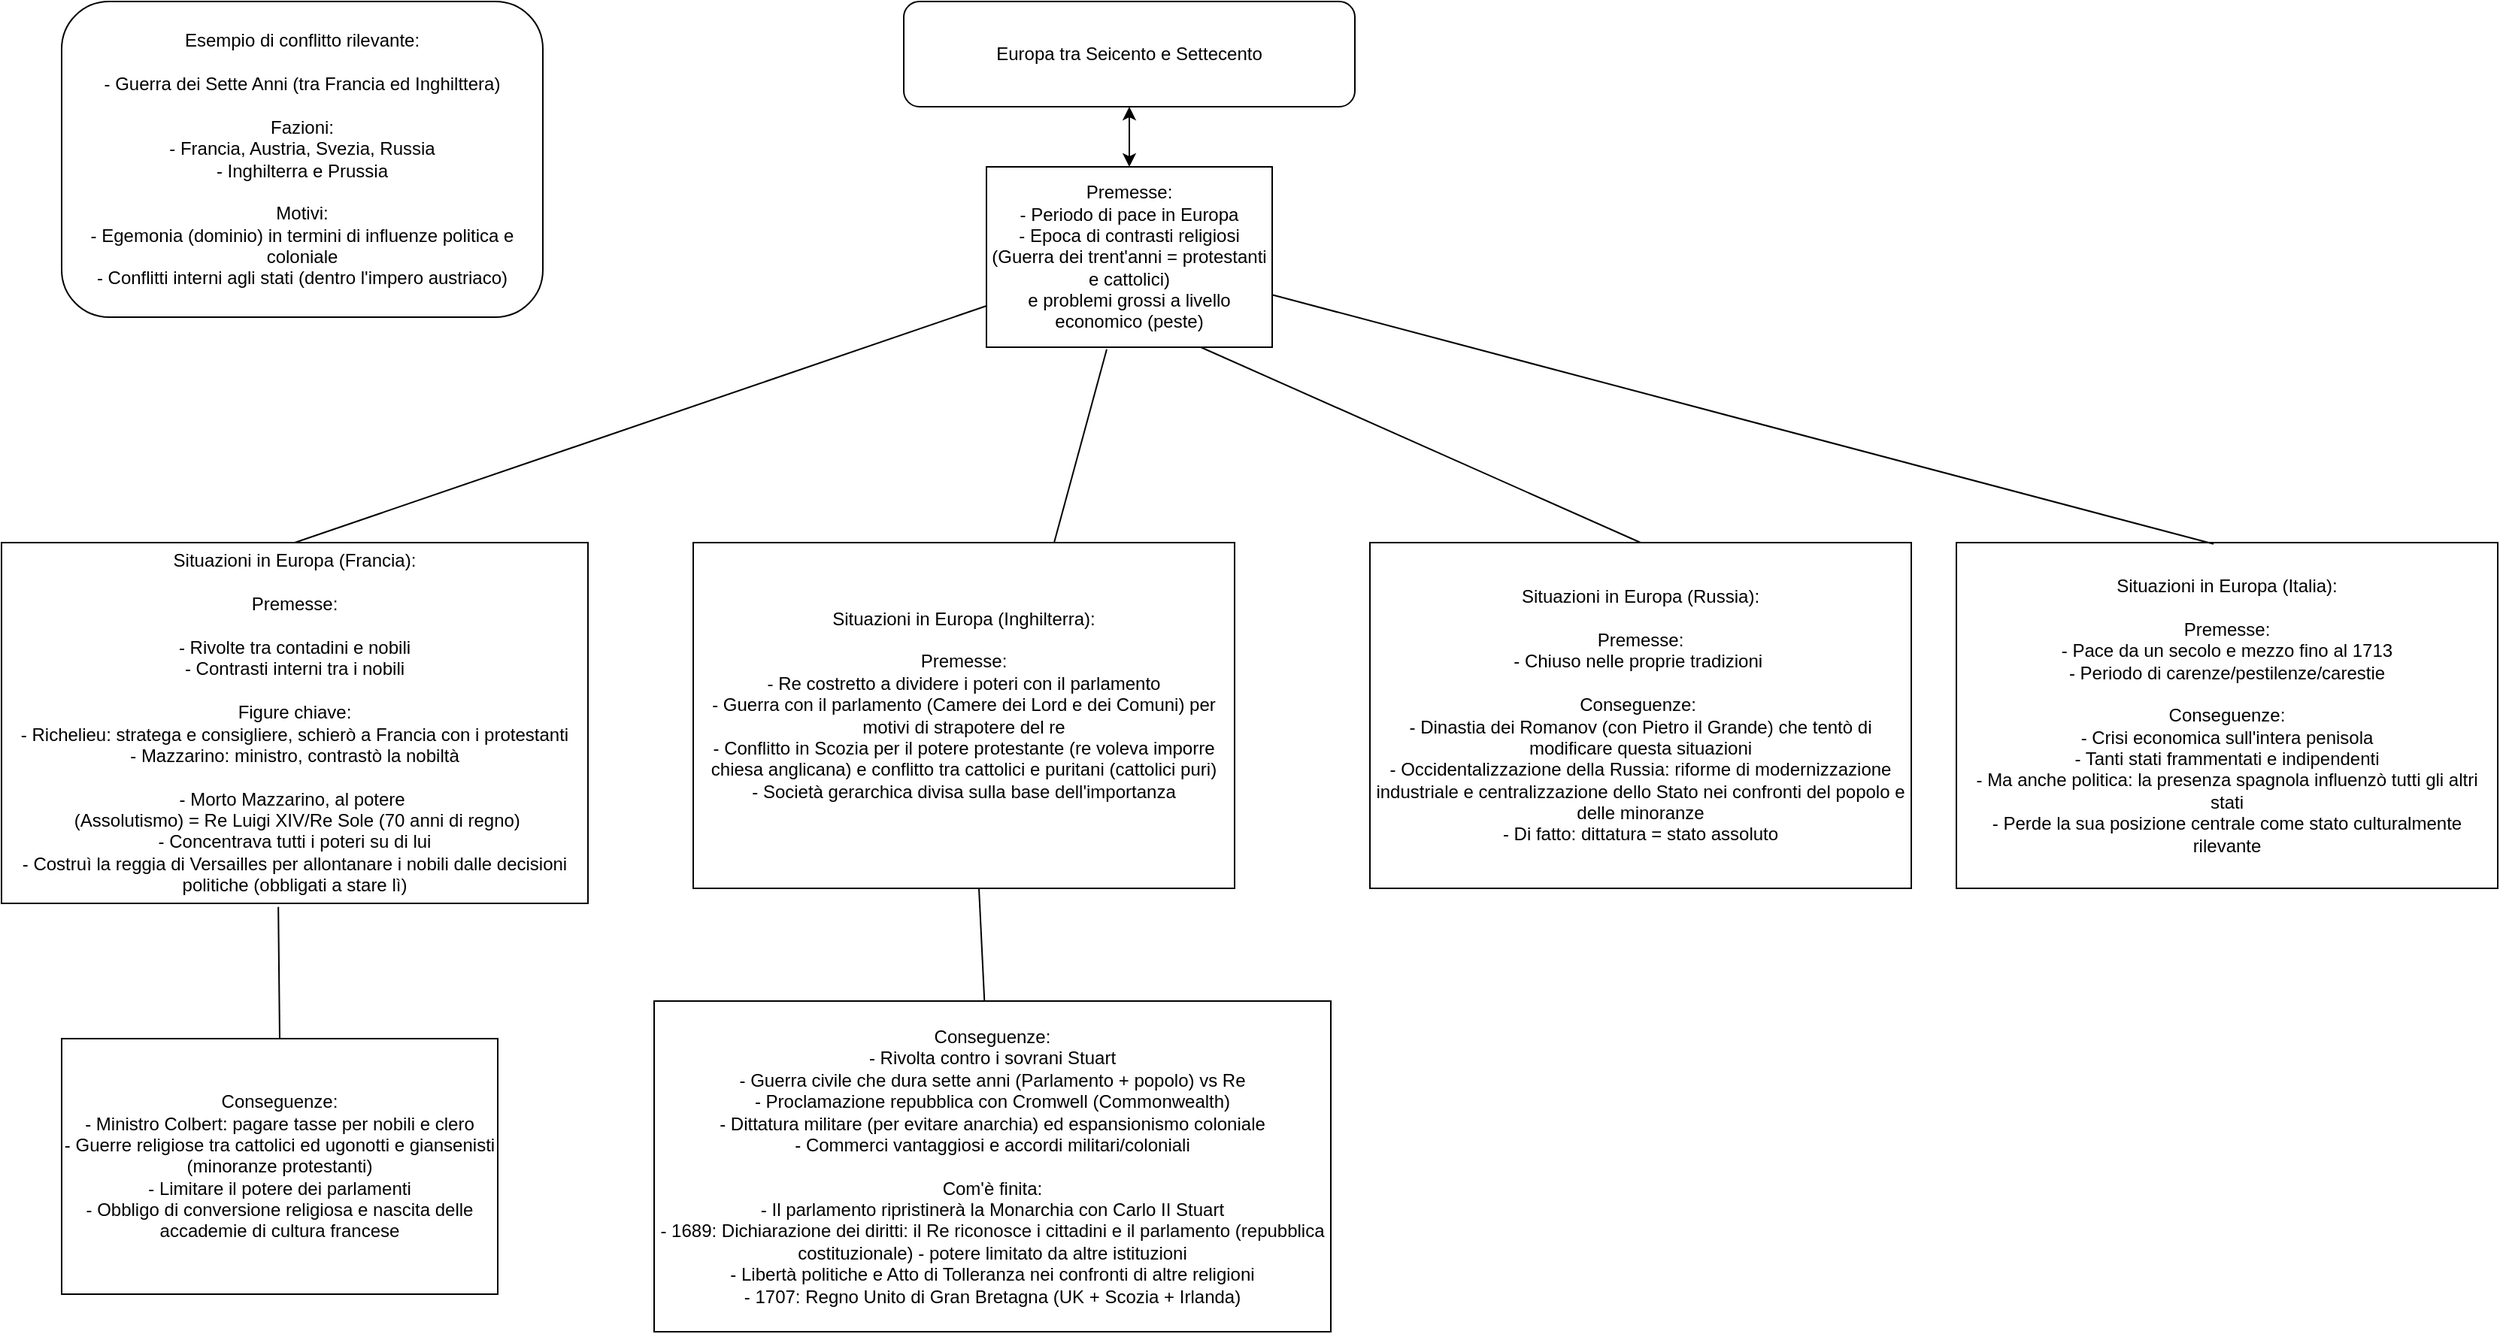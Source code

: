 <mxfile version="22.0.3" type="device">
  <diagram name="Pagina-1" id="YzWQodzD78JNeDAUSXoz">
    <mxGraphModel dx="4052" dy="1553" grid="1" gridSize="10" guides="1" tooltips="1" connect="1" arrows="1" fold="1" page="1" pageScale="1" pageWidth="827" pageHeight="1169" math="0" shadow="0">
      <root>
        <mxCell id="0" />
        <mxCell id="1" parent="0" />
        <mxCell id="W4hK1kKLMmYzM6_NeAK5-2" value="&lt;font style=&quot;font-size: 12px;&quot;&gt;Europa tra Seicento e Settecento&lt;/font&gt;" style="rounded=1;whiteSpace=wrap;html=1;" vertex="1" parent="1">
          <mxGeometry x="580" y="30" width="300" height="70" as="geometry" />
        </mxCell>
        <mxCell id="W4hK1kKLMmYzM6_NeAK5-3" value="Premesse:&lt;br&gt;- Periodo di pace in Europa&lt;br&gt;- Epoca di contrasti religiosi (Guerra dei trent&#39;anni = protestanti e cattolici)&lt;br&gt;e problemi grossi a livello economico (peste)" style="rounded=0;whiteSpace=wrap;html=1;" vertex="1" parent="1">
          <mxGeometry x="635" y="140" width="190" height="120" as="geometry" />
        </mxCell>
        <mxCell id="W4hK1kKLMmYzM6_NeAK5-4" value="Situazioni in Europa (Francia):&lt;br&gt;&lt;br&gt;Premesse:&lt;br&gt;&lt;br&gt;- Rivolte tra contadini e nobili&lt;br&gt;- Contrasti interni tra i nobili&lt;br&gt;&lt;br&gt;Figure chiave:&lt;br&gt;- Richelieu: stratega e consigliere, schierò a Francia con i protestanti&lt;br&gt;- Mazzarino: ministro, contrastò la nobiltà&lt;br&gt;&lt;br&gt;- Morto Mazzarino, al potere&amp;nbsp;&lt;br&gt;&amp;nbsp;(Assolutismo) = Re Luigi XIV/Re Sole (70 anni di regno)&lt;br style=&quot;border-color: var(--border-color);&quot;&gt;- Concentrava tutti i poteri su di lui&lt;br&gt;- Costruì la reggia di Versailles per allontanare i nobili dalle decisioni politiche (obbligati a stare lì)" style="rounded=0;whiteSpace=wrap;html=1;" vertex="1" parent="1">
          <mxGeometry x="-20" y="390" width="390" height="240" as="geometry" />
        </mxCell>
        <mxCell id="W4hK1kKLMmYzM6_NeAK5-5" value="" style="endArrow=classic;startArrow=classic;html=1;rounded=0;exitX=0.5;exitY=0;exitDx=0;exitDy=0;" edge="1" parent="1" source="W4hK1kKLMmYzM6_NeAK5-3" target="W4hK1kKLMmYzM6_NeAK5-2">
          <mxGeometry width="50" height="50" relative="1" as="geometry">
            <mxPoint x="706.25" y="260" as="sourcePoint" />
            <mxPoint x="756.25" y="210" as="targetPoint" />
          </mxGeometry>
        </mxCell>
        <mxCell id="W4hK1kKLMmYzM6_NeAK5-6" value="" style="endArrow=none;html=1;rounded=0;exitX=0.5;exitY=0;exitDx=0;exitDy=0;" edge="1" parent="1" source="W4hK1kKLMmYzM6_NeAK5-4" target="W4hK1kKLMmYzM6_NeAK5-3">
          <mxGeometry width="50" height="50" relative="1" as="geometry">
            <mxPoint x="390" y="540" as="sourcePoint" />
            <mxPoint x="440" y="490" as="targetPoint" />
          </mxGeometry>
        </mxCell>
        <mxCell id="W4hK1kKLMmYzM6_NeAK5-7" value="Situazioni in Europa (Inghilterra):&lt;br&gt;&lt;br&gt;Premesse:&lt;br&gt;- Re costretto a dividere i poteri con il parlamento&lt;br&gt;- Guerra con il parlamento (Camere dei Lord e dei Comuni) per motivi di strapotere del re&lt;br&gt;- Conflitto in Scozia per il potere protestante (re voleva imporre chiesa anglicana) e conflitto tra cattolici e puritani (cattolici puri)&lt;br&gt;- Società gerarchica divisa sulla base dell&#39;importanza&lt;br&gt;&lt;br&gt;" style="rounded=0;whiteSpace=wrap;html=1;" vertex="1" parent="1">
          <mxGeometry x="440" y="390" width="360" height="230" as="geometry" />
        </mxCell>
        <mxCell id="W4hK1kKLMmYzM6_NeAK5-8" value="Conseguenze:&lt;br&gt;- Ministro Colbert: pagare tasse per nobili e clero&lt;br&gt;- Guerre religiose tra cattolici ed ugonotti e giansenisti (minoranze protestanti)&lt;br&gt;- Limitare il potere dei parlamenti&lt;br&gt;- Obbligo di conversione religiosa e nascita delle accademie di cultura francese" style="rounded=0;whiteSpace=wrap;html=1;" vertex="1" parent="1">
          <mxGeometry x="20" y="720" width="290" height="170" as="geometry" />
        </mxCell>
        <mxCell id="W4hK1kKLMmYzM6_NeAK5-9" value="" style="endArrow=none;html=1;rounded=0;exitX=0.5;exitY=0;exitDx=0;exitDy=0;entryX=0.472;entryY=1.01;entryDx=0;entryDy=0;entryPerimeter=0;" edge="1" parent="1" source="W4hK1kKLMmYzM6_NeAK5-8" target="W4hK1kKLMmYzM6_NeAK5-4">
          <mxGeometry width="50" height="50" relative="1" as="geometry">
            <mxPoint x="390" y="600" as="sourcePoint" />
            <mxPoint x="440" y="550" as="targetPoint" />
          </mxGeometry>
        </mxCell>
        <mxCell id="W4hK1kKLMmYzM6_NeAK5-12" value="Conseguenze:&lt;br style=&quot;border-color: var(--border-color);&quot;&gt;- Rivolta contro i sovrani Stuart&lt;br style=&quot;border-color: var(--border-color);&quot;&gt;- Guerra civile che dura sette anni (Parlamento + popolo) vs Re&lt;br style=&quot;border-color: var(--border-color);&quot;&gt;- Proclamazione repubblica con Cromwell (Commonwealth)&lt;br style=&quot;border-color: var(--border-color);&quot;&gt;- Dittatura militare (per evitare anarchia) ed espansionismo coloniale&lt;br style=&quot;border-color: var(--border-color);&quot;&gt;- Commerci vantaggiosi e accordi militari/coloniali&lt;br style=&quot;border-color: var(--border-color);&quot;&gt;&lt;br style=&quot;border-color: var(--border-color);&quot;&gt;Com&#39;è finita:&lt;br style=&quot;border-color: var(--border-color);&quot;&gt;- Il parlamento ripristinerà la Monarchia con Carlo II Stuart&lt;br style=&quot;border-color: var(--border-color);&quot;&gt;- 1689: Dichiarazione dei diritti: il Re riconosce i cittadini e il parlamento (repubblica costituzionale) - potere limitato da altre istituzioni&lt;br style=&quot;border-color: var(--border-color);&quot;&gt;- Libertà politiche e Atto di Tolleranza nei confronti di altre religioni&lt;br style=&quot;border-color: var(--border-color);&quot;&gt;- 1707: Regno Unito di Gran Bretagna (UK + Scozia + Irlanda)" style="rounded=0;whiteSpace=wrap;html=1;" vertex="1" parent="1">
          <mxGeometry x="414" y="695" width="450" height="220" as="geometry" />
        </mxCell>
        <mxCell id="W4hK1kKLMmYzM6_NeAK5-13" value="" style="endArrow=none;html=1;rounded=0;entryX=0.472;entryY=1.01;entryDx=0;entryDy=0;entryPerimeter=0;" edge="1" parent="1" source="W4hK1kKLMmYzM6_NeAK5-12">
          <mxGeometry width="50" height="50" relative="1" as="geometry">
            <mxPoint x="630" y="680" as="sourcePoint" />
            <mxPoint x="630" y="620" as="targetPoint" />
          </mxGeometry>
        </mxCell>
        <mxCell id="W4hK1kKLMmYzM6_NeAK5-14" value="Situazioni in Europa (Russia):&lt;br&gt;&lt;br&gt;Premesse:&lt;br&gt;- Chiuso nelle proprie tradizioni&amp;nbsp;&lt;br&gt;&lt;br&gt;Conseguenze:&amp;nbsp;&lt;br&gt;- Dinastia dei Romanov (con Pietro il Grande) che tentò di modificare questa situazioni&lt;br&gt;- Occidentalizzazione della Russia: riforme di modernizzazione industriale e centralizzazione dello Stato nei confronti del popolo e delle minoranze&lt;br&gt;- Di fatto: dittatura = stato assoluto" style="rounded=0;whiteSpace=wrap;html=1;" vertex="1" parent="1">
          <mxGeometry x="890" y="390" width="360" height="230" as="geometry" />
        </mxCell>
        <mxCell id="W4hK1kKLMmYzM6_NeAK5-15" value="Situazioni in Europa (Italia):&lt;br&gt;&lt;br&gt;Premesse:&lt;br&gt;- Pace da un secolo e mezzo fino al 1713&lt;br&gt;- Periodo di carenze/pestilenze/carestie&lt;br&gt;&lt;br&gt;Conseguenze:&lt;br&gt;- Crisi economica sull&#39;intera penisola&lt;br&gt;- Tanti stati frammentati e indipendenti&lt;br&gt;- Ma anche politica: la presenza spagnola influenzò tutti gli altri stati&lt;br&gt;- Perde la sua posizione centrale come stato culturalmente rilevante" style="rounded=0;whiteSpace=wrap;html=1;" vertex="1" parent="1">
          <mxGeometry x="1280" y="390" width="360" height="230" as="geometry" />
        </mxCell>
        <mxCell id="W4hK1kKLMmYzM6_NeAK5-16" value="" style="endArrow=none;html=1;rounded=0;entryX=0.421;entryY=1.011;entryDx=0;entryDy=0;entryPerimeter=0;" edge="1" parent="1" target="W4hK1kKLMmYzM6_NeAK5-3">
          <mxGeometry width="50" height="50" relative="1" as="geometry">
            <mxPoint x="680" y="390" as="sourcePoint" />
            <mxPoint x="730" y="340" as="targetPoint" />
          </mxGeometry>
        </mxCell>
        <mxCell id="W4hK1kKLMmYzM6_NeAK5-19" value="" style="endArrow=none;html=1;rounded=0;entryX=0.75;entryY=1;entryDx=0;entryDy=0;exitX=0.5;exitY=0;exitDx=0;exitDy=0;" edge="1" parent="1" source="W4hK1kKLMmYzM6_NeAK5-14" target="W4hK1kKLMmYzM6_NeAK5-3">
          <mxGeometry width="50" height="50" relative="1" as="geometry">
            <mxPoint x="690" y="400" as="sourcePoint" />
            <mxPoint x="725" y="271" as="targetPoint" />
          </mxGeometry>
        </mxCell>
        <mxCell id="W4hK1kKLMmYzM6_NeAK5-20" value="" style="endArrow=none;html=1;rounded=0;exitX=0.475;exitY=0.004;exitDx=0;exitDy=0;exitPerimeter=0;" edge="1" parent="1" source="W4hK1kKLMmYzM6_NeAK5-15" target="W4hK1kKLMmYzM6_NeAK5-3">
          <mxGeometry width="50" height="50" relative="1" as="geometry">
            <mxPoint x="1080" y="400" as="sourcePoint" />
            <mxPoint x="788" y="270" as="targetPoint" />
          </mxGeometry>
        </mxCell>
        <mxCell id="W4hK1kKLMmYzM6_NeAK5-21" value="Esempio di conflitto rilevante:&lt;br&gt;&lt;br&gt;- Guerra dei Sette Anni (tra Francia ed Inghilttera)&lt;br&gt;&lt;br&gt;Fazioni:&lt;br&gt;- Francia, Austria, Svezia, Russia&lt;br&gt;- Inghilterra e Prussia&lt;br&gt;&lt;br&gt;Motivi:&lt;br&gt;- Egemonia (dominio) in termini di influenze politica e coloniale&lt;br&gt;- Conflitti interni agli stati (dentro l&#39;impero austriaco)" style="rounded=1;whiteSpace=wrap;html=1;" vertex="1" parent="1">
          <mxGeometry x="20" y="30" width="320" height="210" as="geometry" />
        </mxCell>
      </root>
    </mxGraphModel>
  </diagram>
</mxfile>
